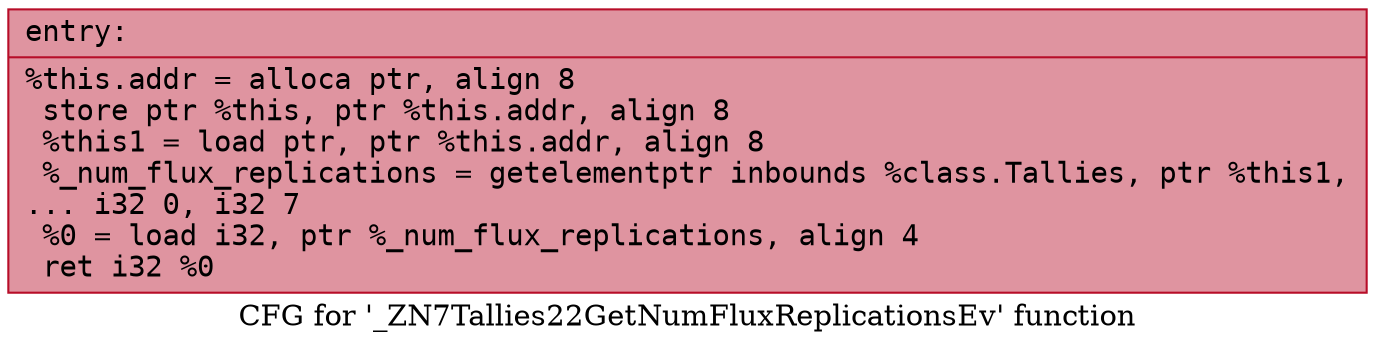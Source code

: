 digraph "CFG for '_ZN7Tallies22GetNumFluxReplicationsEv' function" {
	label="CFG for '_ZN7Tallies22GetNumFluxReplicationsEv' function";

	Node0x563441b87340 [shape=record,color="#b70d28ff", style=filled, fillcolor="#b70d2870" fontname="Courier",label="{entry:\l|  %this.addr = alloca ptr, align 8\l  store ptr %this, ptr %this.addr, align 8\l  %this1 = load ptr, ptr %this.addr, align 8\l  %_num_flux_replications = getelementptr inbounds %class.Tallies, ptr %this1,\l... i32 0, i32 7\l  %0 = load i32, ptr %_num_flux_replications, align 4\l  ret i32 %0\l}"];
}
